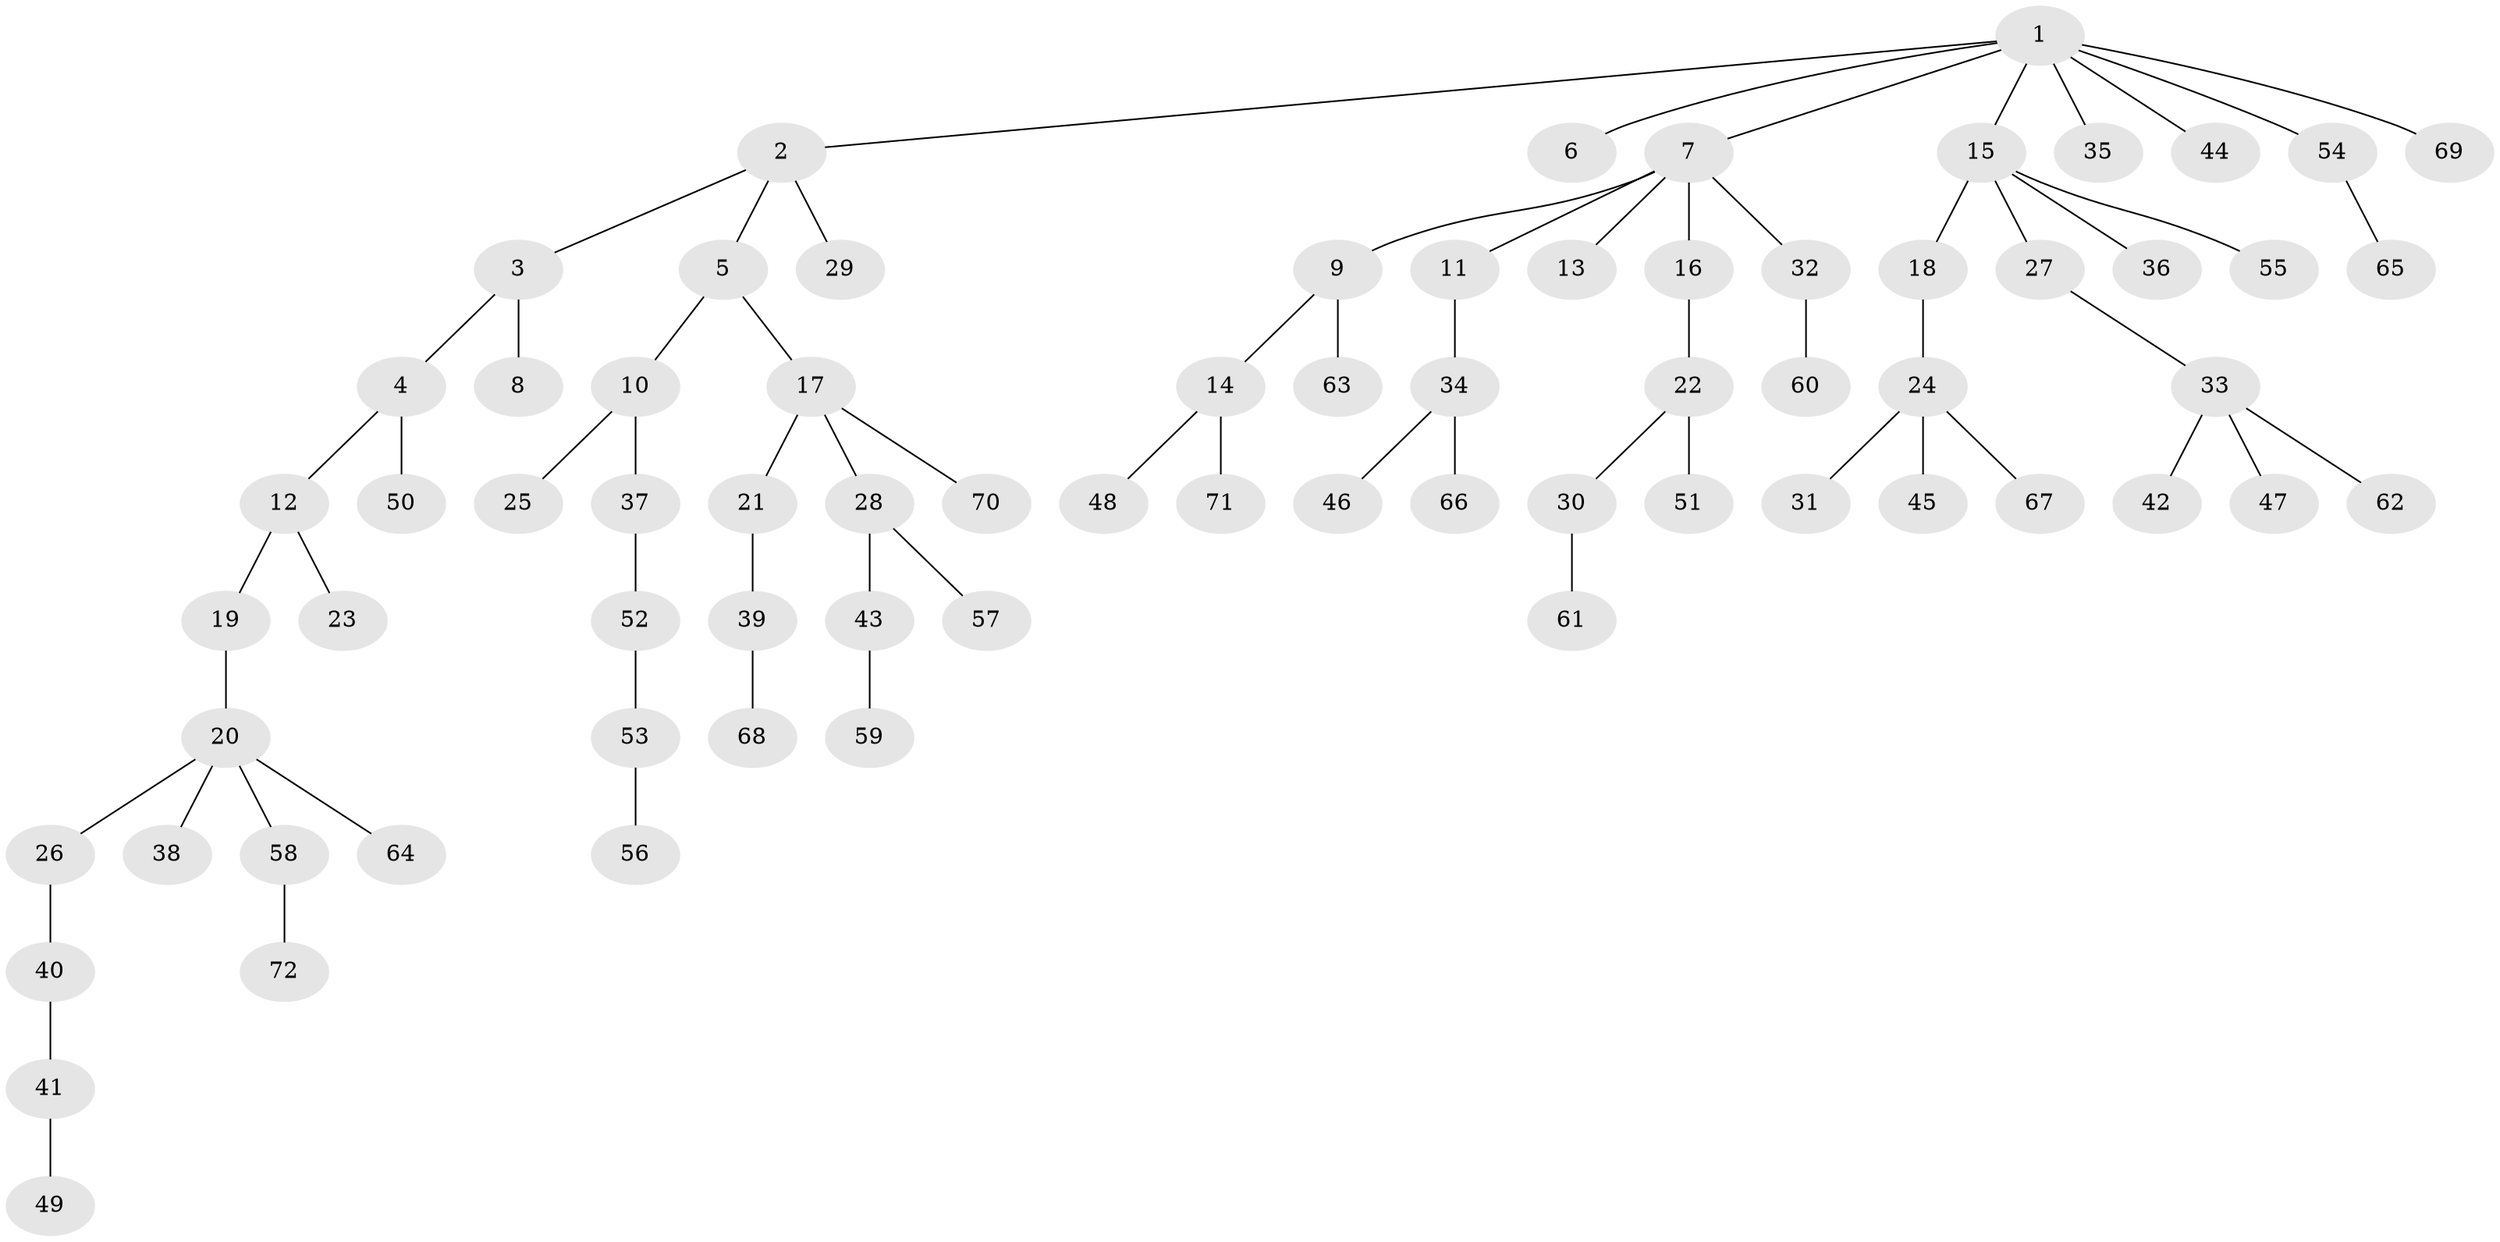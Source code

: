 // coarse degree distribution, {2: 0.23809523809523808, 1: 0.7142857142857143, 15: 0.047619047619047616}
// Generated by graph-tools (version 1.1) at 2025/55/03/04/25 21:55:40]
// undirected, 72 vertices, 71 edges
graph export_dot {
graph [start="1"]
  node [color=gray90,style=filled];
  1;
  2;
  3;
  4;
  5;
  6;
  7;
  8;
  9;
  10;
  11;
  12;
  13;
  14;
  15;
  16;
  17;
  18;
  19;
  20;
  21;
  22;
  23;
  24;
  25;
  26;
  27;
  28;
  29;
  30;
  31;
  32;
  33;
  34;
  35;
  36;
  37;
  38;
  39;
  40;
  41;
  42;
  43;
  44;
  45;
  46;
  47;
  48;
  49;
  50;
  51;
  52;
  53;
  54;
  55;
  56;
  57;
  58;
  59;
  60;
  61;
  62;
  63;
  64;
  65;
  66;
  67;
  68;
  69;
  70;
  71;
  72;
  1 -- 2;
  1 -- 6;
  1 -- 7;
  1 -- 15;
  1 -- 35;
  1 -- 44;
  1 -- 54;
  1 -- 69;
  2 -- 3;
  2 -- 5;
  2 -- 29;
  3 -- 4;
  3 -- 8;
  4 -- 12;
  4 -- 50;
  5 -- 10;
  5 -- 17;
  7 -- 9;
  7 -- 11;
  7 -- 13;
  7 -- 16;
  7 -- 32;
  9 -- 14;
  9 -- 63;
  10 -- 25;
  10 -- 37;
  11 -- 34;
  12 -- 19;
  12 -- 23;
  14 -- 48;
  14 -- 71;
  15 -- 18;
  15 -- 27;
  15 -- 36;
  15 -- 55;
  16 -- 22;
  17 -- 21;
  17 -- 28;
  17 -- 70;
  18 -- 24;
  19 -- 20;
  20 -- 26;
  20 -- 38;
  20 -- 58;
  20 -- 64;
  21 -- 39;
  22 -- 30;
  22 -- 51;
  24 -- 31;
  24 -- 45;
  24 -- 67;
  26 -- 40;
  27 -- 33;
  28 -- 43;
  28 -- 57;
  30 -- 61;
  32 -- 60;
  33 -- 42;
  33 -- 47;
  33 -- 62;
  34 -- 46;
  34 -- 66;
  37 -- 52;
  39 -- 68;
  40 -- 41;
  41 -- 49;
  43 -- 59;
  52 -- 53;
  53 -- 56;
  54 -- 65;
  58 -- 72;
}

